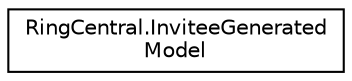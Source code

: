 digraph "Graphical Class Hierarchy"
{
 // LATEX_PDF_SIZE
  edge [fontname="Helvetica",fontsize="10",labelfontname="Helvetica",labelfontsize="10"];
  node [fontname="Helvetica",fontsize="10",shape=record];
  rankdir="LR";
  Node0 [label="RingCentral.InviteeGenerated\lModel",height=0.2,width=0.4,color="black", fillcolor="white", style="filled",URL="$classRingCentral_1_1InviteeGeneratedModel.html",tooltip=" "];
}
